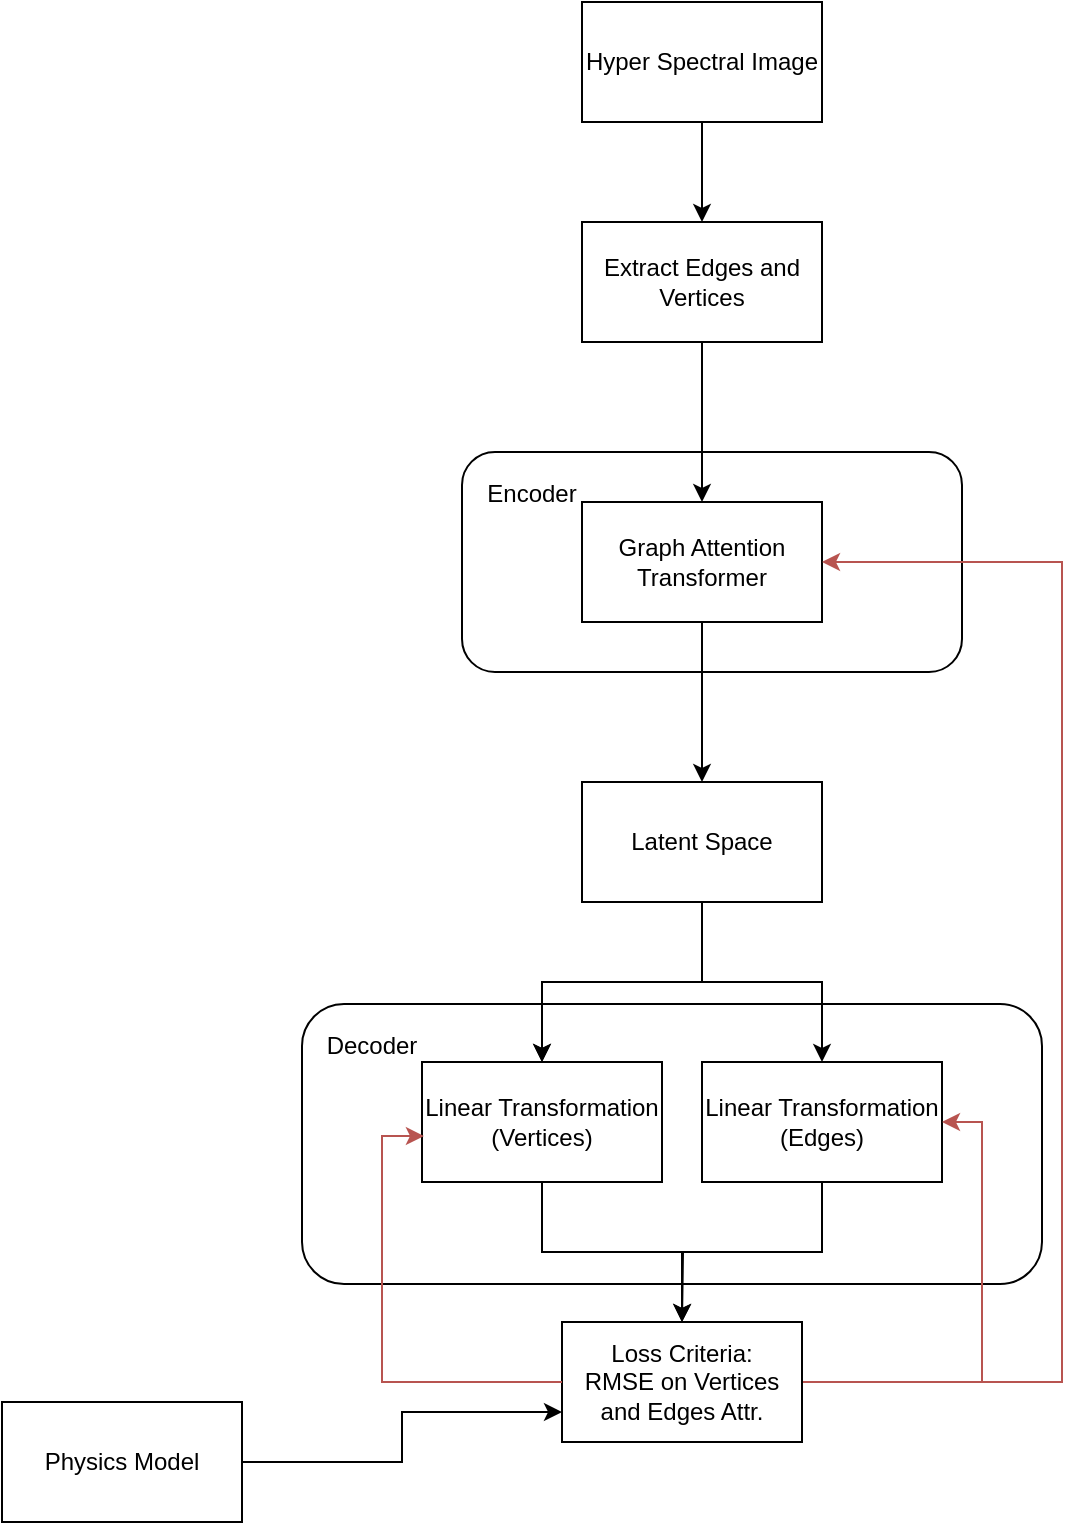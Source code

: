 <mxfile version="26.1.3">
  <diagram name="Page-1" id="hTK2rCj1x4Jl0QdKw4r0">
    <mxGraphModel dx="1635" dy="816" grid="1" gridSize="10" guides="1" tooltips="1" connect="1" arrows="1" fold="1" page="1" pageScale="1" pageWidth="850" pageHeight="1100" math="0" shadow="0">
      <root>
        <mxCell id="0" />
        <mxCell id="1" parent="0" />
        <mxCell id="Y_2bjGsiQl2T25fW46LQ-26" value="" style="rounded=1;whiteSpace=wrap;html=1;" vertex="1" parent="1">
          <mxGeometry x="190" y="611" width="370" height="140" as="geometry" />
        </mxCell>
        <mxCell id="Y_2bjGsiQl2T25fW46LQ-27" value="Decoder" style="text;html=1;align=center;verticalAlign=middle;whiteSpace=wrap;rounded=0;" vertex="1" parent="1">
          <mxGeometry x="195" y="617" width="60" height="30" as="geometry" />
        </mxCell>
        <mxCell id="Y_2bjGsiQl2T25fW46LQ-24" value="" style="rounded=1;whiteSpace=wrap;html=1;" vertex="1" parent="1">
          <mxGeometry x="270" y="335" width="250" height="110" as="geometry" />
        </mxCell>
        <mxCell id="Y_2bjGsiQl2T25fW46LQ-3" style="edgeStyle=orthogonalEdgeStyle;rounded=0;orthogonalLoop=1;jettySize=auto;html=1;exitX=0.5;exitY=1;exitDx=0;exitDy=0;" edge="1" parent="1" source="Y_2bjGsiQl2T25fW46LQ-1" target="Y_2bjGsiQl2T25fW46LQ-2">
          <mxGeometry relative="1" as="geometry" />
        </mxCell>
        <mxCell id="Y_2bjGsiQl2T25fW46LQ-1" value="&lt;div&gt;Hyper Spectral Image&lt;/div&gt;" style="rounded=0;whiteSpace=wrap;html=1;" vertex="1" parent="1">
          <mxGeometry x="330" y="110" width="120" height="60" as="geometry" />
        </mxCell>
        <mxCell id="Y_2bjGsiQl2T25fW46LQ-5" value="" style="edgeStyle=orthogonalEdgeStyle;rounded=0;orthogonalLoop=1;jettySize=auto;html=1;" edge="1" parent="1" source="Y_2bjGsiQl2T25fW46LQ-2" target="Y_2bjGsiQl2T25fW46LQ-4">
          <mxGeometry relative="1" as="geometry" />
        </mxCell>
        <mxCell id="Y_2bjGsiQl2T25fW46LQ-2" value="Extract Edges and Vertices" style="rounded=0;whiteSpace=wrap;html=1;" vertex="1" parent="1">
          <mxGeometry x="330" y="220" width="120" height="60" as="geometry" />
        </mxCell>
        <mxCell id="Y_2bjGsiQl2T25fW46LQ-8" value="" style="edgeStyle=orthogonalEdgeStyle;rounded=0;orthogonalLoop=1;jettySize=auto;html=1;" edge="1" parent="1" source="Y_2bjGsiQl2T25fW46LQ-4" target="Y_2bjGsiQl2T25fW46LQ-7">
          <mxGeometry relative="1" as="geometry" />
        </mxCell>
        <mxCell id="Y_2bjGsiQl2T25fW46LQ-4" value="Graph Attention Transformer" style="rounded=0;whiteSpace=wrap;html=1;" vertex="1" parent="1">
          <mxGeometry x="330" y="360" width="120" height="60" as="geometry" />
        </mxCell>
        <mxCell id="Y_2bjGsiQl2T25fW46LQ-10" value="" style="edgeStyle=orthogonalEdgeStyle;rounded=0;orthogonalLoop=1;jettySize=auto;html=1;" edge="1" parent="1" source="Y_2bjGsiQl2T25fW46LQ-7" target="Y_2bjGsiQl2T25fW46LQ-9">
          <mxGeometry relative="1" as="geometry" />
        </mxCell>
        <mxCell id="Y_2bjGsiQl2T25fW46LQ-11" value="" style="edgeStyle=orthogonalEdgeStyle;rounded=0;orthogonalLoop=1;jettySize=auto;html=1;" edge="1" parent="1" source="Y_2bjGsiQl2T25fW46LQ-7" target="Y_2bjGsiQl2T25fW46LQ-9">
          <mxGeometry relative="1" as="geometry" />
        </mxCell>
        <mxCell id="Y_2bjGsiQl2T25fW46LQ-12" style="edgeStyle=orthogonalEdgeStyle;rounded=0;orthogonalLoop=1;jettySize=auto;html=1;entryX=0.5;entryY=0;entryDx=0;entryDy=0;" edge="1" parent="1" source="Y_2bjGsiQl2T25fW46LQ-7" target="Y_2bjGsiQl2T25fW46LQ-13">
          <mxGeometry relative="1" as="geometry">
            <mxPoint x="450" y="640" as="targetPoint" />
          </mxGeometry>
        </mxCell>
        <mxCell id="Y_2bjGsiQl2T25fW46LQ-7" value="Latent Space" style="rounded=0;whiteSpace=wrap;html=1;" vertex="1" parent="1">
          <mxGeometry x="330" y="500" width="120" height="60" as="geometry" />
        </mxCell>
        <mxCell id="Y_2bjGsiQl2T25fW46LQ-16" style="edgeStyle=orthogonalEdgeStyle;rounded=0;orthogonalLoop=1;jettySize=auto;html=1;entryX=0.5;entryY=0;entryDx=0;entryDy=0;" edge="1" parent="1" source="Y_2bjGsiQl2T25fW46LQ-9" target="Y_2bjGsiQl2T25fW46LQ-15">
          <mxGeometry relative="1" as="geometry" />
        </mxCell>
        <mxCell id="Y_2bjGsiQl2T25fW46LQ-9" value="Linear Transformation (Vertices)" style="rounded=0;whiteSpace=wrap;html=1;" vertex="1" parent="1">
          <mxGeometry x="250" y="640" width="120" height="60" as="geometry" />
        </mxCell>
        <mxCell id="Y_2bjGsiQl2T25fW46LQ-17" style="edgeStyle=orthogonalEdgeStyle;rounded=0;orthogonalLoop=1;jettySize=auto;html=1;exitX=0.5;exitY=1;exitDx=0;exitDy=0;" edge="1" parent="1" source="Y_2bjGsiQl2T25fW46LQ-13">
          <mxGeometry relative="1" as="geometry">
            <mxPoint x="380" y="770" as="targetPoint" />
          </mxGeometry>
        </mxCell>
        <mxCell id="Y_2bjGsiQl2T25fW46LQ-13" value="&lt;div&gt;Linear Transformation&lt;/div&gt;&lt;div&gt;(Edges)&lt;br&gt;&lt;/div&gt;" style="whiteSpace=wrap;html=1;" vertex="1" parent="1">
          <mxGeometry x="390" y="640" width="120" height="60" as="geometry" />
        </mxCell>
        <mxCell id="Y_2bjGsiQl2T25fW46LQ-18" style="edgeStyle=orthogonalEdgeStyle;rounded=0;orthogonalLoop=1;jettySize=auto;html=1;exitX=1;exitY=0.5;exitDx=0;exitDy=0;entryX=1;entryY=0.5;entryDx=0;entryDy=0;fillColor=#f8cecc;strokeColor=#b85450;" edge="1" parent="1" source="Y_2bjGsiQl2T25fW46LQ-15" target="Y_2bjGsiQl2T25fW46LQ-4">
          <mxGeometry relative="1" as="geometry">
            <Array as="points">
              <mxPoint x="570" y="800" />
              <mxPoint x="570" y="390" />
            </Array>
          </mxGeometry>
        </mxCell>
        <mxCell id="Y_2bjGsiQl2T25fW46LQ-19" style="edgeStyle=orthogonalEdgeStyle;rounded=0;orthogonalLoop=1;jettySize=auto;html=1;exitX=1;exitY=0.5;exitDx=0;exitDy=0;entryX=1;entryY=0.5;entryDx=0;entryDy=0;fillColor=#f8cecc;strokeColor=#b85450;" edge="1" parent="1" source="Y_2bjGsiQl2T25fW46LQ-15" target="Y_2bjGsiQl2T25fW46LQ-13">
          <mxGeometry relative="1" as="geometry" />
        </mxCell>
        <mxCell id="Y_2bjGsiQl2T25fW46LQ-15" value="&lt;div&gt;Loss Criteria:&lt;/div&gt;&lt;div&gt;RMSE on Vertices and Edges Attr.&lt;br&gt;&lt;/div&gt;" style="whiteSpace=wrap;html=1;" vertex="1" parent="1">
          <mxGeometry x="320" y="770" width="120" height="60" as="geometry" />
        </mxCell>
        <mxCell id="Y_2bjGsiQl2T25fW46LQ-20" style="edgeStyle=orthogonalEdgeStyle;rounded=0;orthogonalLoop=1;jettySize=auto;html=1;entryX=0.008;entryY=0.617;entryDx=0;entryDy=0;entryPerimeter=0;fillColor=#f8cecc;strokeColor=#b85450;" edge="1" parent="1" source="Y_2bjGsiQl2T25fW46LQ-15" target="Y_2bjGsiQl2T25fW46LQ-9">
          <mxGeometry relative="1" as="geometry">
            <Array as="points">
              <mxPoint x="230" y="800" />
              <mxPoint x="230" y="677" />
            </Array>
          </mxGeometry>
        </mxCell>
        <mxCell id="Y_2bjGsiQl2T25fW46LQ-22" style="edgeStyle=orthogonalEdgeStyle;rounded=0;orthogonalLoop=1;jettySize=auto;html=1;entryX=0;entryY=0.75;entryDx=0;entryDy=0;" edge="1" parent="1" source="Y_2bjGsiQl2T25fW46LQ-21" target="Y_2bjGsiQl2T25fW46LQ-15">
          <mxGeometry relative="1" as="geometry" />
        </mxCell>
        <mxCell id="Y_2bjGsiQl2T25fW46LQ-21" value="Physics Model" style="whiteSpace=wrap;html=1;" vertex="1" parent="1">
          <mxGeometry x="40" y="810" width="120" height="60" as="geometry" />
        </mxCell>
        <mxCell id="Y_2bjGsiQl2T25fW46LQ-25" value="Encoder" style="text;html=1;align=center;verticalAlign=middle;whiteSpace=wrap;rounded=0;" vertex="1" parent="1">
          <mxGeometry x="275" y="341" width="60" height="30" as="geometry" />
        </mxCell>
      </root>
    </mxGraphModel>
  </diagram>
</mxfile>
